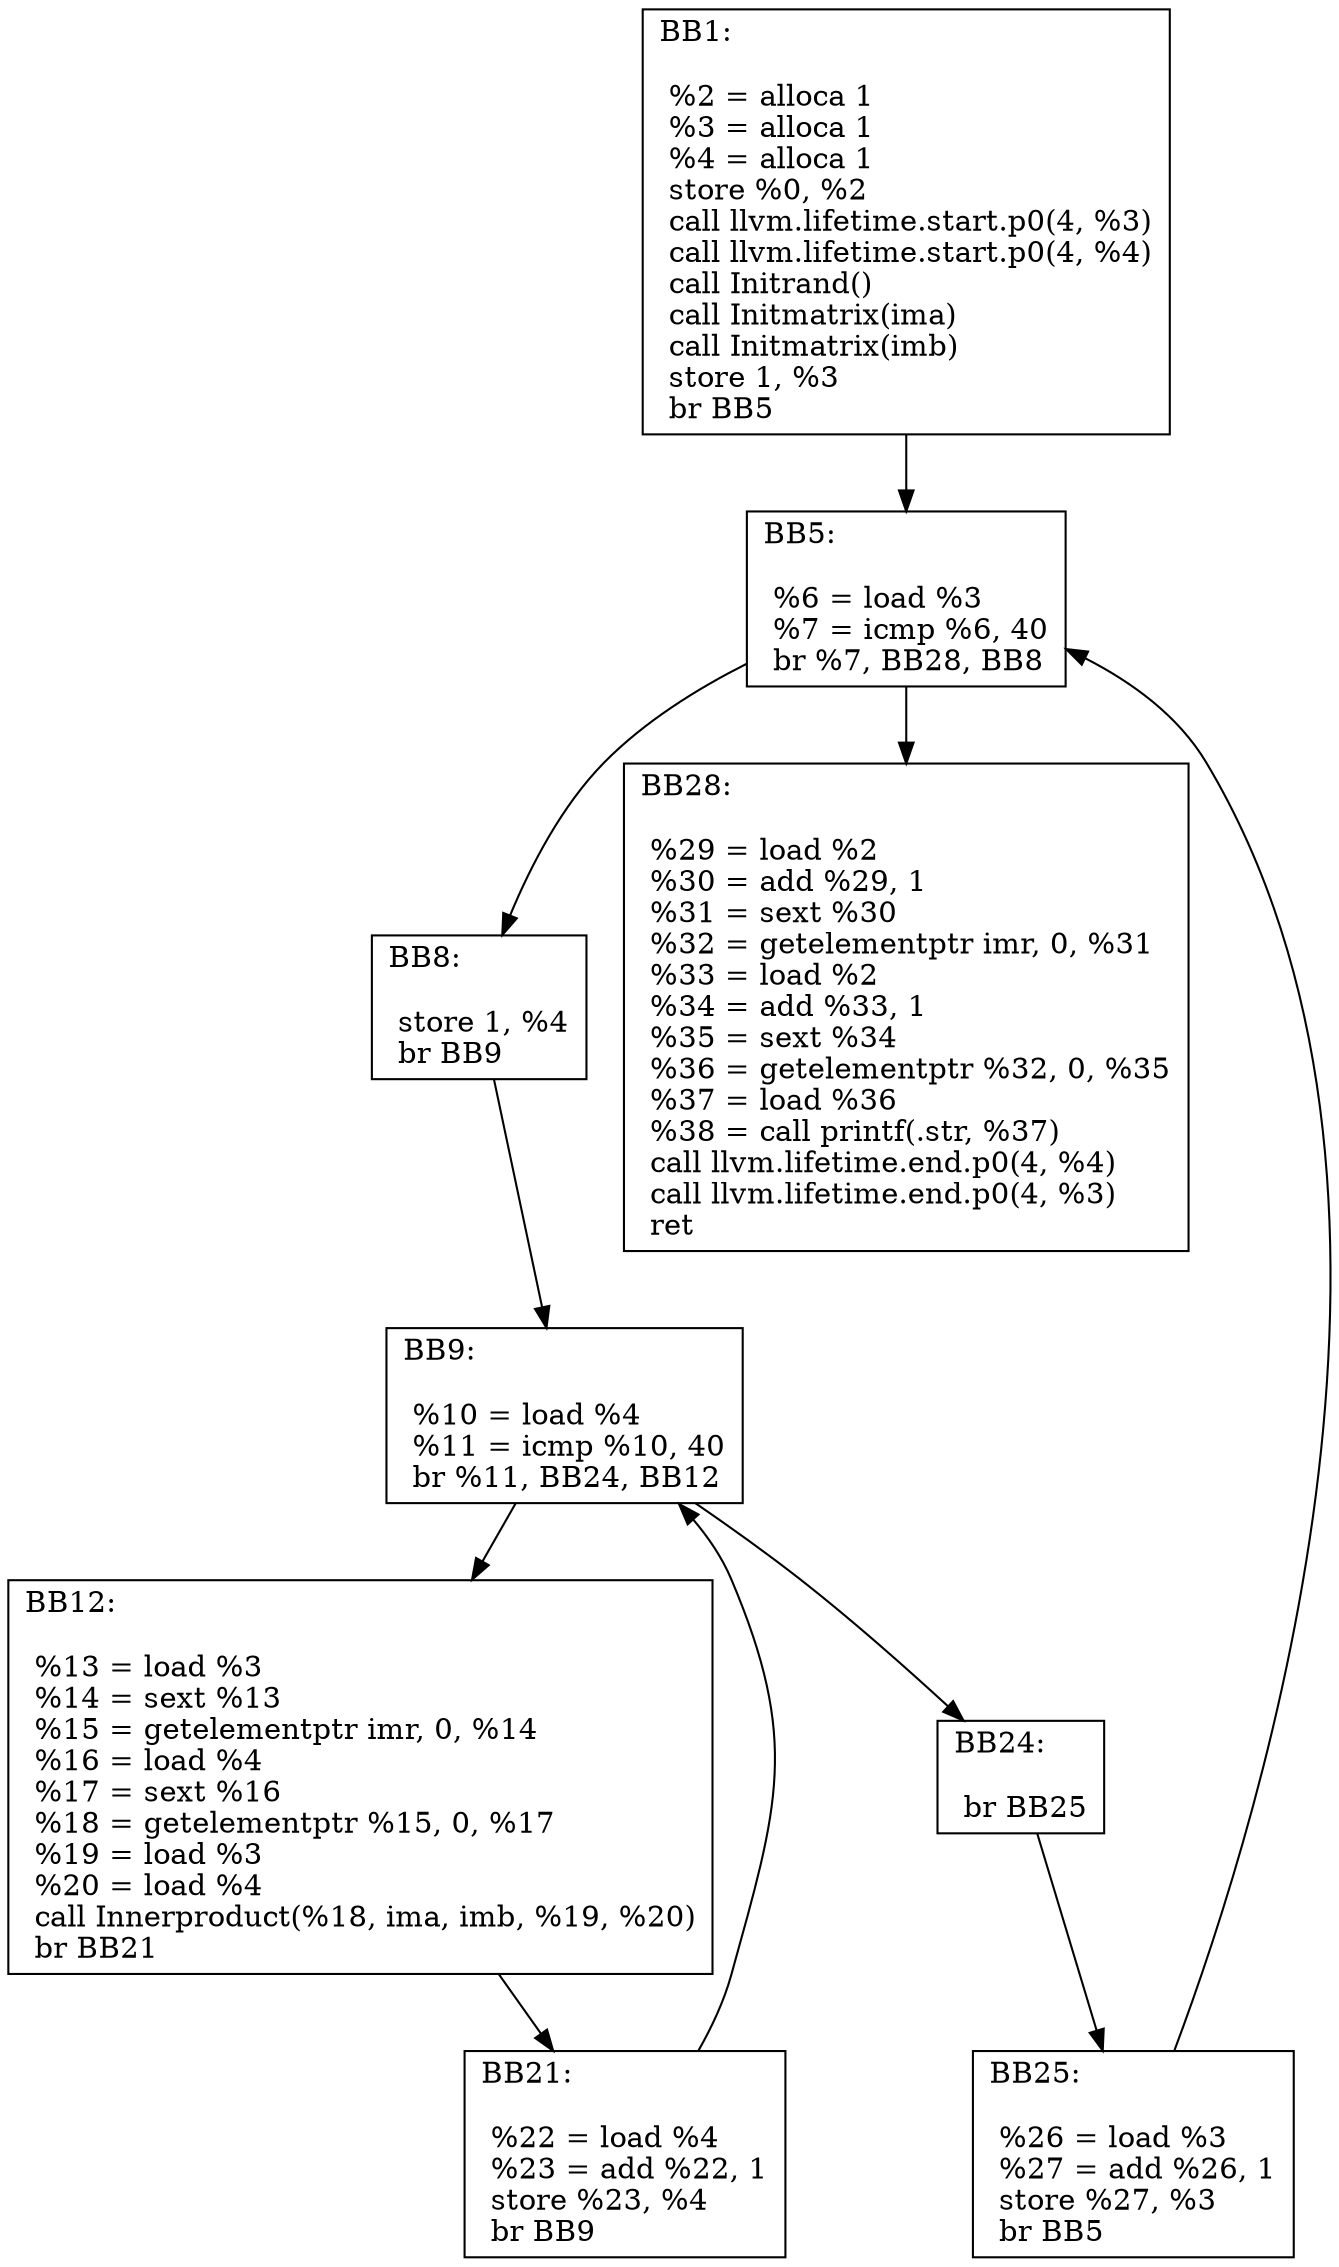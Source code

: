 digraph "CFG of Intmm function"{
	BB1[shape=record,label="{BB1:\l\l
	 %2 = alloca  1\l	 %3 = alloca  1\l	 %4 = alloca  1\l	 store  %0,  %2\l	 call llvm.lifetime.start.p0(4, %3)\l	 call llvm.lifetime.start.p0(4, %4)\l	 call Initrand()\l	 call Initmatrix(ima)\l	 call Initmatrix(imb)\l	 store  1,  %3\l	 br BB5\l	}"];
	BB1 -> BB5
	BB5[shape=record,label="{BB5:\l\l
	 %6 = load  %3\l	 %7 = icmp  %6,  40\l	 br %7, BB28, BB8\l	}"];
	BB5 -> BB8
	BB5 -> BB28
	BB8[shape=record,label="{BB8:\l\l
	 store  1,  %4\l	 br BB9\l	}"];
	BB8 -> BB9
	BB9[shape=record,label="{BB9:\l\l
	 %10 = load  %4\l	 %11 = icmp  %10,  40\l	 br %11, BB24, BB12\l	}"];
	BB9 -> BB12
	BB9 -> BB24
	BB12[shape=record,label="{BB12:\l\l
	 %13 = load  %3\l	 %14 = sext  %13\l	 %15 = getelementptr  imr,  0,  %14\l	 %16 = load  %4\l	 %17 = sext  %16\l	 %18 = getelementptr  %15,  0,  %17\l	 %19 = load  %3\l	 %20 = load  %4\l	 call Innerproduct(%18, ima, imb, %19, %20)\l	 br BB21\l	}"];
	BB12 -> BB21
	BB21[shape=record,label="{BB21:\l\l
	 %22 = load  %4\l	 %23 = add  %22,  1\l	 store  %23,  %4\l	 br BB9\l	}"];
	BB21 -> BB9
	BB24[shape=record,label="{BB24:\l\l
	 br BB25\l	}"];
	BB24 -> BB25
	BB25[shape=record,label="{BB25:\l\l
	 %26 = load  %3\l	 %27 = add  %26,  1\l	 store  %27,  %3\l	 br BB5\l	}"];
	BB25 -> BB5
	BB28[shape=record,label="{BB28:\l\l
	 %29 = load  %2\l	 %30 = add  %29,  1\l	 %31 = sext  %30\l	 %32 = getelementptr  imr,  0,  %31\l	 %33 = load  %2\l	 %34 = add  %33,  1\l	 %35 = sext  %34\l	 %36 = getelementptr  %32,  0,  %35\l	 %37 = load  %36\l	 %38 = call printf(.str, %37)\l	 call llvm.lifetime.end.p0(4, %4)\l	 call llvm.lifetime.end.p0(4, %3)\l	 ret \l	}"];
}
